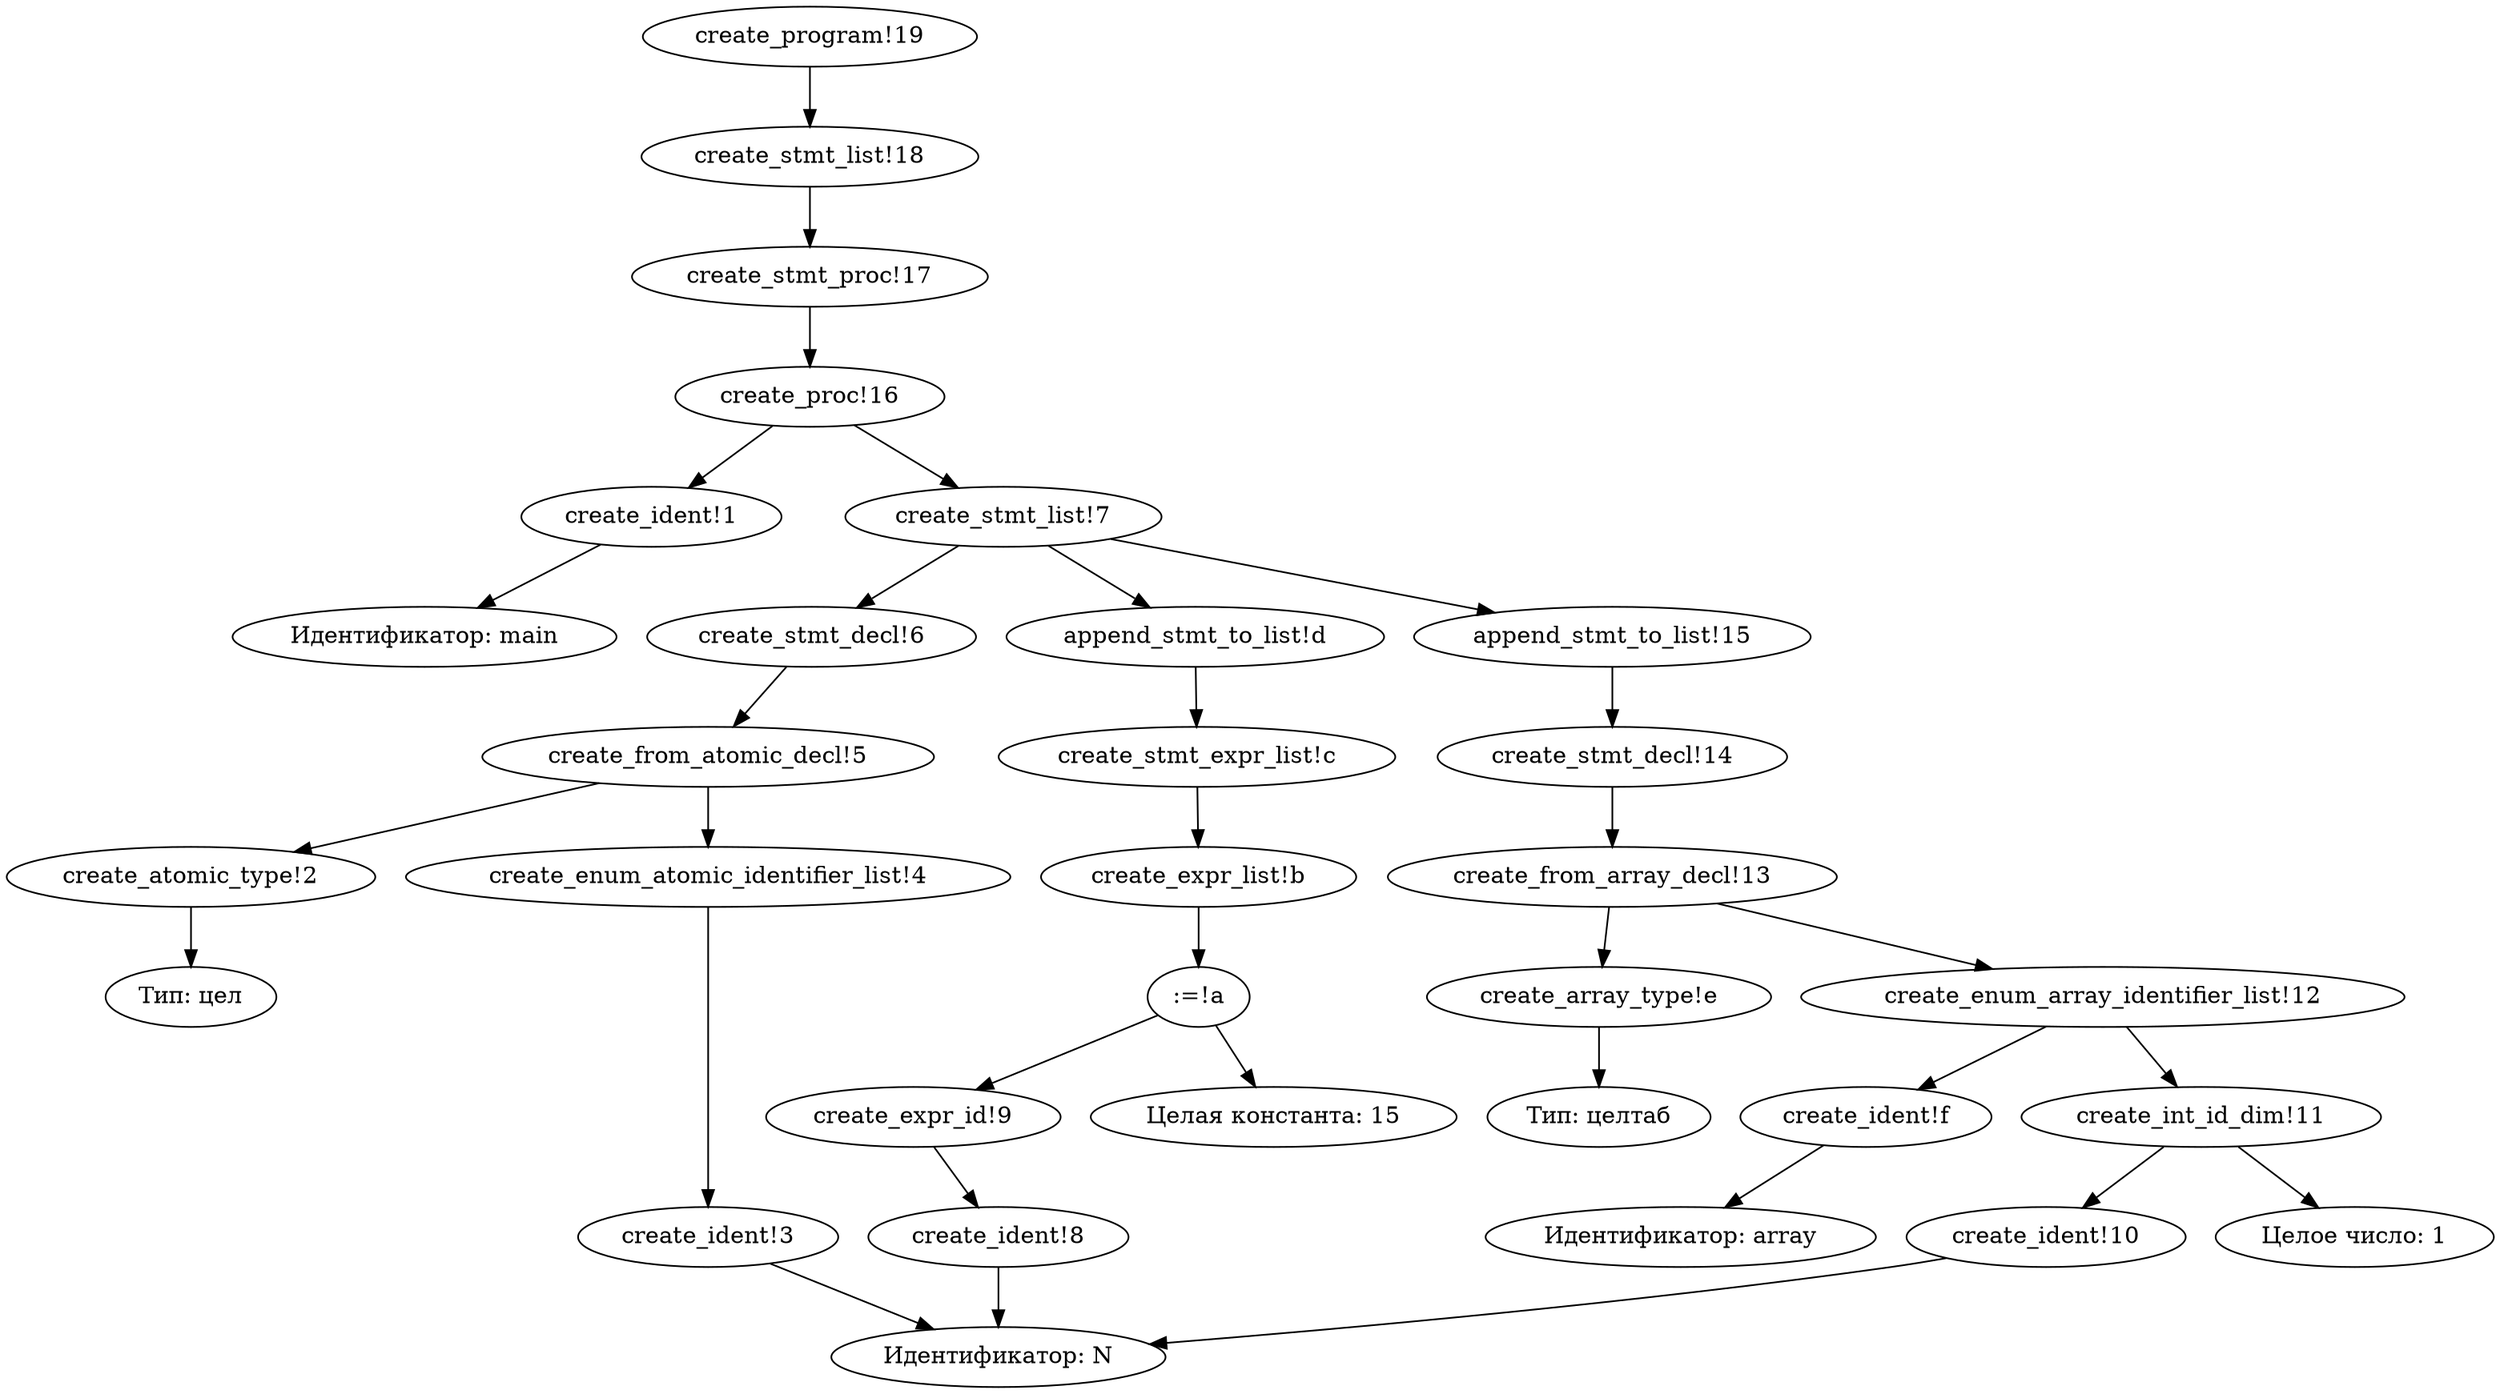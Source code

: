 digraph KumirTree {
"create_ident!1" -> "Идентификатор: main";
"create_atomic_type!2" -> "Тип: цел";
"create_ident!3" -> "Идентификатор: N";
"create_enum_atomic_identifier_list!4" -> "create_ident!3";
"create_from_atomic_decl!5" -> "create_atomic_type!2";
"create_from_atomic_decl!5" -> "create_enum_atomic_identifier_list!4";
"create_stmt_decl!6" -> "create_from_atomic_decl!5";
"create_stmt_list!7" -> "create_stmt_decl!6";
"create_ident!8" -> "Идентификатор: N";
"create_expr_id!9" -> "create_ident!8";
":=!a" -> "create_expr_id!9";
":=!a" -> "Целая константа: 15";
"create_expr_list!b" -> ":=!a";
"create_stmt_expr_list!c" -> "create_expr_list!b";
"create_stmt_list!7" -> "append_stmt_to_list!d";
"append_stmt_to_list!d" -> "create_stmt_expr_list!c";
"create_array_type!e" -> "Тип: целтаб";
"create_ident!f" -> "Идентификатор: array";
"create_ident!10" -> "Идентификатор: N";
"create_int_id_dim!11" -> "Целое число: 1";
"create_int_id_dim!11" -> "create_ident!10";
"create_enum_array_identifier_list!12" -> "create_ident!f";
"create_enum_array_identifier_list!12" -> "create_int_id_dim!11";
"create_from_array_decl!13" -> "create_array_type!e";
"create_from_array_decl!13" -> "create_enum_array_identifier_list!12";
"create_stmt_decl!14" -> "create_from_array_decl!13";
"create_stmt_list!7" -> "append_stmt_to_list!15";
"append_stmt_to_list!15" -> "create_stmt_decl!14";
"create_proc!16" -> "create_ident!1";
"create_proc!16" -> "create_stmt_list!7";
"create_stmt_proc!17" -> "create_proc!16";
"create_stmt_list!18" -> "create_stmt_proc!17";
"create_program!19" -> "create_stmt_list!18";
 } 